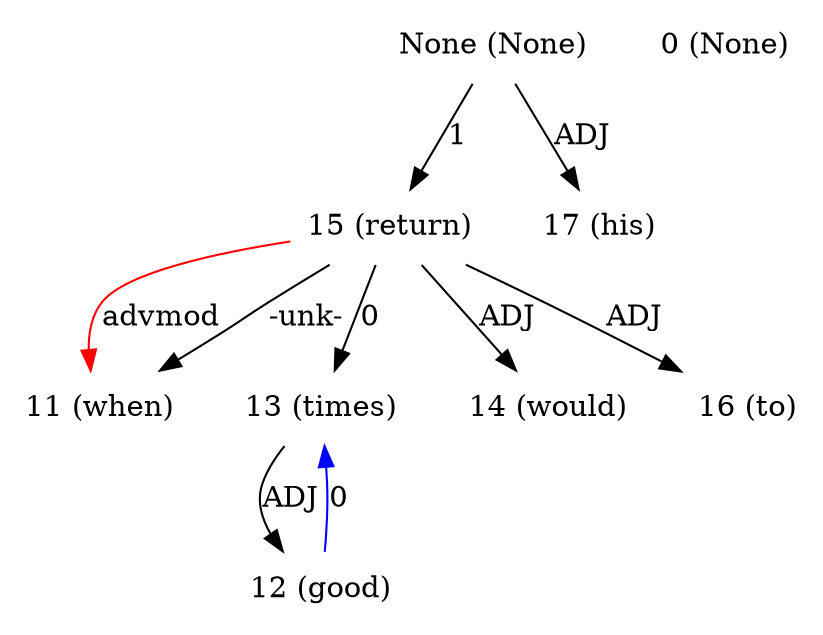 digraph G{
edge [dir=forward]
node [shape=plaintext]

None [label="None (None)"]
None -> 15 [label="1"]
None [label="None (None)"]
None -> 17 [label="ADJ"]
0 [label="0 (None)"]
11 [label="11 (when)"]
15 -> 11 [label="advmod", color="red"]
12 [label="12 (good)"]
12 -> 13 [label="0", color="blue"]
13 [label="13 (times)"]
13 -> 12 [label="ADJ"]
14 [label="14 (would)"]
15 [label="15 (return)"]
15 -> 11 [label="-unk-"]
15 -> 14 [label="ADJ"]
15 -> 16 [label="ADJ"]
15 -> 13 [label="0"]
16 [label="16 (to)"]
17 [label="17 (his)"]
}

